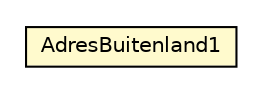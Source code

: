 #!/usr/local/bin/dot
#
# Class diagram 
# Generated by UMLGraph version R5_6-24-gf6e263 (http://www.umlgraph.org/)
#

digraph G {
	edge [fontname="Helvetica",fontsize=10,labelfontname="Helvetica",labelfontsize=10];
	node [fontname="Helvetica",fontsize=10,shape=plaintext];
	nodesep=0.25;
	ranksep=0.5;
	// nl.egem.stuf.sector.bg._0204.ADRFund.AdresBuitenland1
	c9910 [label=<<table title="nl.egem.stuf.sector.bg._0204.ADRFund.AdresBuitenland1" border="0" cellborder="1" cellspacing="0" cellpadding="2" port="p" bgcolor="lemonChiffon" href="./ADRFund.AdresBuitenland1.html">
		<tr><td><table border="0" cellspacing="0" cellpadding="1">
<tr><td align="center" balign="center"> AdresBuitenland1 </td></tr>
		</table></td></tr>
		</table>>, URL="./ADRFund.AdresBuitenland1.html", fontname="Helvetica", fontcolor="black", fontsize=10.0];
}

